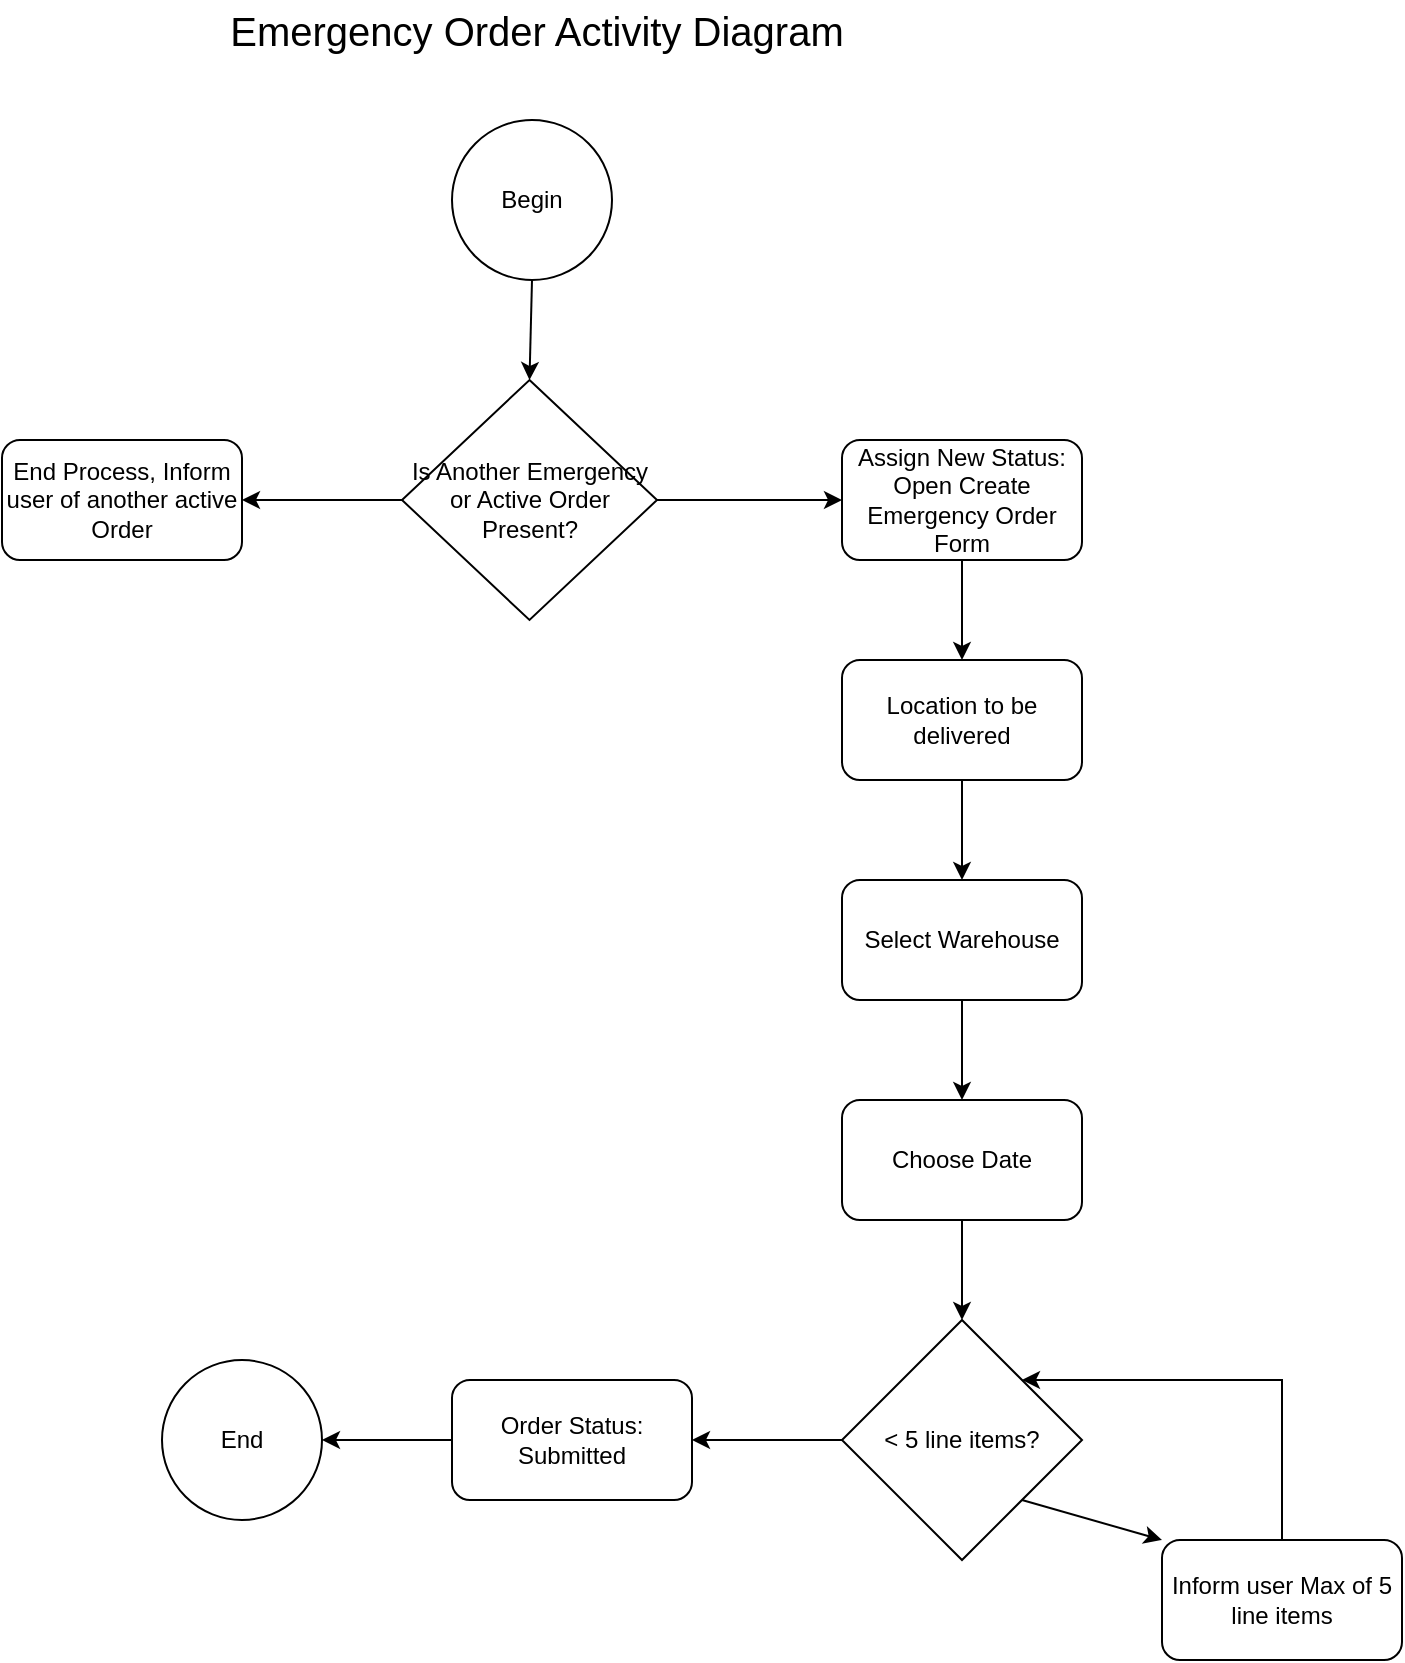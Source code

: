 <mxfile version="26.1.1">
  <diagram name="Page-1" id="92FpqDHouYuaZK8tLVmo">
    <mxGraphModel dx="1050" dy="1622" grid="1" gridSize="10" guides="1" tooltips="1" connect="1" arrows="1" fold="1" page="1" pageScale="1" pageWidth="850" pageHeight="1100" math="0" shadow="0">
      <root>
        <mxCell id="0" />
        <mxCell id="1" parent="0" />
        <mxCell id="NT2flAQ7uCh9ax9GM6Yc-1" value="Begin" style="ellipse;whiteSpace=wrap;html=1;aspect=fixed;" vertex="1" parent="1">
          <mxGeometry x="345" y="40" width="80" height="80" as="geometry" />
        </mxCell>
        <mxCell id="NT2flAQ7uCh9ax9GM6Yc-2" value="Is Another Emergency or Active Order Present?" style="rhombus;whiteSpace=wrap;html=1;" vertex="1" parent="1">
          <mxGeometry x="320" y="170" width="127.5" height="120" as="geometry" />
        </mxCell>
        <mxCell id="NT2flAQ7uCh9ax9GM6Yc-3" value="End Process, Inform user of another active Order" style="rounded=1;whiteSpace=wrap;html=1;" vertex="1" parent="1">
          <mxGeometry x="120" y="200" width="120" height="60" as="geometry" />
        </mxCell>
        <mxCell id="NT2flAQ7uCh9ax9GM6Yc-4" value="Assign New Status: Open Create Emergency Order Form" style="rounded=1;whiteSpace=wrap;html=1;" vertex="1" parent="1">
          <mxGeometry x="540" y="200" width="120" height="60" as="geometry" />
        </mxCell>
        <mxCell id="NT2flAQ7uCh9ax9GM6Yc-5" value="Location to be delivered" style="rounded=1;whiteSpace=wrap;html=1;" vertex="1" parent="1">
          <mxGeometry x="540" y="310" width="120" height="60" as="geometry" />
        </mxCell>
        <mxCell id="NT2flAQ7uCh9ax9GM6Yc-6" value="Select Warehouse" style="rounded=1;whiteSpace=wrap;html=1;" vertex="1" parent="1">
          <mxGeometry x="540" y="420" width="120" height="60" as="geometry" />
        </mxCell>
        <mxCell id="NT2flAQ7uCh9ax9GM6Yc-7" value="Choose Date" style="rounded=1;whiteSpace=wrap;html=1;" vertex="1" parent="1">
          <mxGeometry x="540" y="530" width="120" height="60" as="geometry" />
        </mxCell>
        <mxCell id="NT2flAQ7uCh9ax9GM6Yc-8" value="&amp;lt; 5 line items?" style="rhombus;whiteSpace=wrap;html=1;" vertex="1" parent="1">
          <mxGeometry x="540" y="640" width="120" height="120" as="geometry" />
        </mxCell>
        <mxCell id="NT2flAQ7uCh9ax9GM6Yc-9" value="Inform user Max of 5 line items" style="rounded=1;whiteSpace=wrap;html=1;" vertex="1" parent="1">
          <mxGeometry x="700" y="750" width="120" height="60" as="geometry" />
        </mxCell>
        <mxCell id="NT2flAQ7uCh9ax9GM6Yc-10" value="Order Status: Submitted" style="rounded=1;whiteSpace=wrap;html=1;" vertex="1" parent="1">
          <mxGeometry x="345" y="670" width="120" height="60" as="geometry" />
        </mxCell>
        <mxCell id="NT2flAQ7uCh9ax9GM6Yc-11" value="End" style="ellipse;whiteSpace=wrap;html=1;aspect=fixed;" vertex="1" parent="1">
          <mxGeometry x="200" y="660" width="80" height="80" as="geometry" />
        </mxCell>
        <mxCell id="NT2flAQ7uCh9ax9GM6Yc-12" value="" style="endArrow=classic;html=1;rounded=0;exitX=0.5;exitY=1;exitDx=0;exitDy=0;entryX=0.5;entryY=0;entryDx=0;entryDy=0;" edge="1" parent="1" source="NT2flAQ7uCh9ax9GM6Yc-1" target="NT2flAQ7uCh9ax9GM6Yc-2">
          <mxGeometry width="50" height="50" relative="1" as="geometry">
            <mxPoint x="400" y="300" as="sourcePoint" />
            <mxPoint x="450" y="250" as="targetPoint" />
          </mxGeometry>
        </mxCell>
        <mxCell id="NT2flAQ7uCh9ax9GM6Yc-13" value="" style="endArrow=classic;html=1;rounded=0;exitX=0;exitY=0.5;exitDx=0;exitDy=0;entryX=1;entryY=0.5;entryDx=0;entryDy=0;" edge="1" parent="1" source="NT2flAQ7uCh9ax9GM6Yc-2" target="NT2flAQ7uCh9ax9GM6Yc-3">
          <mxGeometry width="50" height="50" relative="1" as="geometry">
            <mxPoint x="400" y="300" as="sourcePoint" />
            <mxPoint x="450" y="250" as="targetPoint" />
          </mxGeometry>
        </mxCell>
        <mxCell id="NT2flAQ7uCh9ax9GM6Yc-14" value="" style="endArrow=classic;html=1;rounded=0;exitX=1;exitY=0.5;exitDx=0;exitDy=0;entryX=0;entryY=0.5;entryDx=0;entryDy=0;" edge="1" parent="1" source="NT2flAQ7uCh9ax9GM6Yc-2" target="NT2flAQ7uCh9ax9GM6Yc-4">
          <mxGeometry width="50" height="50" relative="1" as="geometry">
            <mxPoint x="400" y="300" as="sourcePoint" />
            <mxPoint x="450" y="250" as="targetPoint" />
          </mxGeometry>
        </mxCell>
        <mxCell id="NT2flAQ7uCh9ax9GM6Yc-15" value="" style="endArrow=classic;html=1;rounded=0;exitX=0.5;exitY=1;exitDx=0;exitDy=0;" edge="1" parent="1" source="NT2flAQ7uCh9ax9GM6Yc-4" target="NT2flAQ7uCh9ax9GM6Yc-5">
          <mxGeometry width="50" height="50" relative="1" as="geometry">
            <mxPoint x="420" y="400" as="sourcePoint" />
            <mxPoint x="470" y="350" as="targetPoint" />
          </mxGeometry>
        </mxCell>
        <mxCell id="NT2flAQ7uCh9ax9GM6Yc-16" value="" style="endArrow=classic;html=1;rounded=0;entryX=0.5;entryY=0;entryDx=0;entryDy=0;exitX=0.5;exitY=1;exitDx=0;exitDy=0;" edge="1" parent="1" source="NT2flAQ7uCh9ax9GM6Yc-5" target="NT2flAQ7uCh9ax9GM6Yc-6">
          <mxGeometry width="50" height="50" relative="1" as="geometry">
            <mxPoint x="400" y="400" as="sourcePoint" />
            <mxPoint x="450" y="350" as="targetPoint" />
          </mxGeometry>
        </mxCell>
        <mxCell id="NT2flAQ7uCh9ax9GM6Yc-17" value="" style="endArrow=classic;html=1;rounded=0;entryX=0.5;entryY=0;entryDx=0;entryDy=0;exitX=0.5;exitY=1;exitDx=0;exitDy=0;" edge="1" parent="1" source="NT2flAQ7uCh9ax9GM6Yc-6" target="NT2flAQ7uCh9ax9GM6Yc-7">
          <mxGeometry width="50" height="50" relative="1" as="geometry">
            <mxPoint x="400" y="500" as="sourcePoint" />
            <mxPoint x="450" y="450" as="targetPoint" />
          </mxGeometry>
        </mxCell>
        <mxCell id="NT2flAQ7uCh9ax9GM6Yc-18" value="" style="endArrow=classic;html=1;rounded=0;entryX=0.5;entryY=0;entryDx=0;entryDy=0;exitX=0.5;exitY=1;exitDx=0;exitDy=0;" edge="1" parent="1" source="NT2flAQ7uCh9ax9GM6Yc-7" target="NT2flAQ7uCh9ax9GM6Yc-8">
          <mxGeometry width="50" height="50" relative="1" as="geometry">
            <mxPoint x="400" y="700" as="sourcePoint" />
            <mxPoint x="450" y="650" as="targetPoint" />
          </mxGeometry>
        </mxCell>
        <mxCell id="NT2flAQ7uCh9ax9GM6Yc-19" value="" style="endArrow=classic;html=1;rounded=0;entryX=0;entryY=0;entryDx=0;entryDy=0;exitX=1;exitY=1;exitDx=0;exitDy=0;" edge="1" parent="1" source="NT2flAQ7uCh9ax9GM6Yc-8" target="NT2flAQ7uCh9ax9GM6Yc-9">
          <mxGeometry width="50" height="50" relative="1" as="geometry">
            <mxPoint x="400" y="700" as="sourcePoint" />
            <mxPoint x="450" y="650" as="targetPoint" />
          </mxGeometry>
        </mxCell>
        <mxCell id="NT2flAQ7uCh9ax9GM6Yc-20" value="" style="endArrow=classic;html=1;rounded=0;entryX=1;entryY=0.5;entryDx=0;entryDy=0;exitX=0;exitY=0.5;exitDx=0;exitDy=0;" edge="1" parent="1" source="NT2flAQ7uCh9ax9GM6Yc-8" target="NT2flAQ7uCh9ax9GM6Yc-10">
          <mxGeometry width="50" height="50" relative="1" as="geometry">
            <mxPoint x="400" y="700" as="sourcePoint" />
            <mxPoint x="450" y="650" as="targetPoint" />
          </mxGeometry>
        </mxCell>
        <mxCell id="NT2flAQ7uCh9ax9GM6Yc-21" value="" style="endArrow=classic;html=1;rounded=0;entryX=1;entryY=0.5;entryDx=0;entryDy=0;exitX=0;exitY=0.5;exitDx=0;exitDy=0;" edge="1" parent="1" source="NT2flAQ7uCh9ax9GM6Yc-10" target="NT2flAQ7uCh9ax9GM6Yc-11">
          <mxGeometry width="50" height="50" relative="1" as="geometry">
            <mxPoint x="340" y="700" as="sourcePoint" />
            <mxPoint x="450" y="650" as="targetPoint" />
          </mxGeometry>
        </mxCell>
        <mxCell id="NT2flAQ7uCh9ax9GM6Yc-22" value="" style="endArrow=classic;html=1;rounded=0;exitX=0.5;exitY=0;exitDx=0;exitDy=0;entryX=1;entryY=0;entryDx=0;entryDy=0;" edge="1" parent="1" source="NT2flAQ7uCh9ax9GM6Yc-9" target="NT2flAQ7uCh9ax9GM6Yc-8">
          <mxGeometry width="50" height="50" relative="1" as="geometry">
            <mxPoint x="400" y="700" as="sourcePoint" />
            <mxPoint x="450" y="650" as="targetPoint" />
            <Array as="points">
              <mxPoint x="760" y="670" />
            </Array>
          </mxGeometry>
        </mxCell>
        <mxCell id="NT2flAQ7uCh9ax9GM6Yc-23" value="Emergency Order Activity Diagram" style="text;html=1;align=center;verticalAlign=middle;whiteSpace=wrap;rounded=0;fontSize=20;" vertex="1" parent="1">
          <mxGeometry x="200" y="-20" width="375" height="30" as="geometry" />
        </mxCell>
      </root>
    </mxGraphModel>
  </diagram>
</mxfile>
